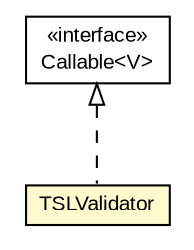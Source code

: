 #!/usr/local/bin/dot
#
# Class diagram 
# Generated by UMLGraph version R5_6-24-gf6e263 (http://www.umlgraph.org/)
#

digraph G {
	edge [fontname="arial",fontsize=10,labelfontname="arial",labelfontsize=10];
	node [fontname="arial",fontsize=10,shape=plaintext];
	nodesep=0.25;
	ranksep=0.5;
	// eu.europa.esig.dss.tsl.service.TSLValidator
	c704049 [label=<<table title="eu.europa.esig.dss.tsl.service.TSLValidator" border="0" cellborder="1" cellspacing="0" cellpadding="2" port="p" bgcolor="lemonChiffon" href="./TSLValidator.html">
		<tr><td><table border="0" cellspacing="0" cellpadding="1">
<tr><td align="center" balign="center"> TSLValidator </td></tr>
		</table></td></tr>
		</table>>, URL="./TSLValidator.html", fontname="arial", fontcolor="black", fontsize=10.0];
	//eu.europa.esig.dss.tsl.service.TSLValidator implements java.util.concurrent.Callable<V>
	c704058:p -> c704049:p [dir=back,arrowtail=empty,style=dashed];
	// java.util.concurrent.Callable<V>
	c704058 [label=<<table title="java.util.concurrent.Callable" border="0" cellborder="1" cellspacing="0" cellpadding="2" port="p" href="http://java.sun.com/j2se/1.4.2/docs/api/java/util/concurrent/Callable.html">
		<tr><td><table border="0" cellspacing="0" cellpadding="1">
<tr><td align="center" balign="center"> &#171;interface&#187; </td></tr>
<tr><td align="center" balign="center"> Callable&lt;V&gt; </td></tr>
		</table></td></tr>
		</table>>, URL="http://java.sun.com/j2se/1.4.2/docs/api/java/util/concurrent/Callable.html", fontname="arial", fontcolor="black", fontsize=10.0];
}

